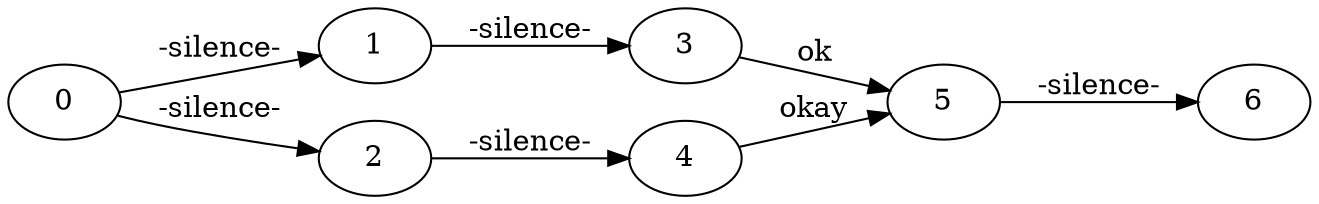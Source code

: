 digraph g {
  rankdir="LR"
  0 -> 1 [label = "-silence-"]
  0 -> 2 [label = "-silence-"]
  1 -> 3 [label = "-silence-"]
  2 -> 4 [label = "-silence-"]
  3 -> 5 [label = "ok"]
  4 -> 5 [label = "okay"]
  5 -> 6 [label = "-silence-"]
}
